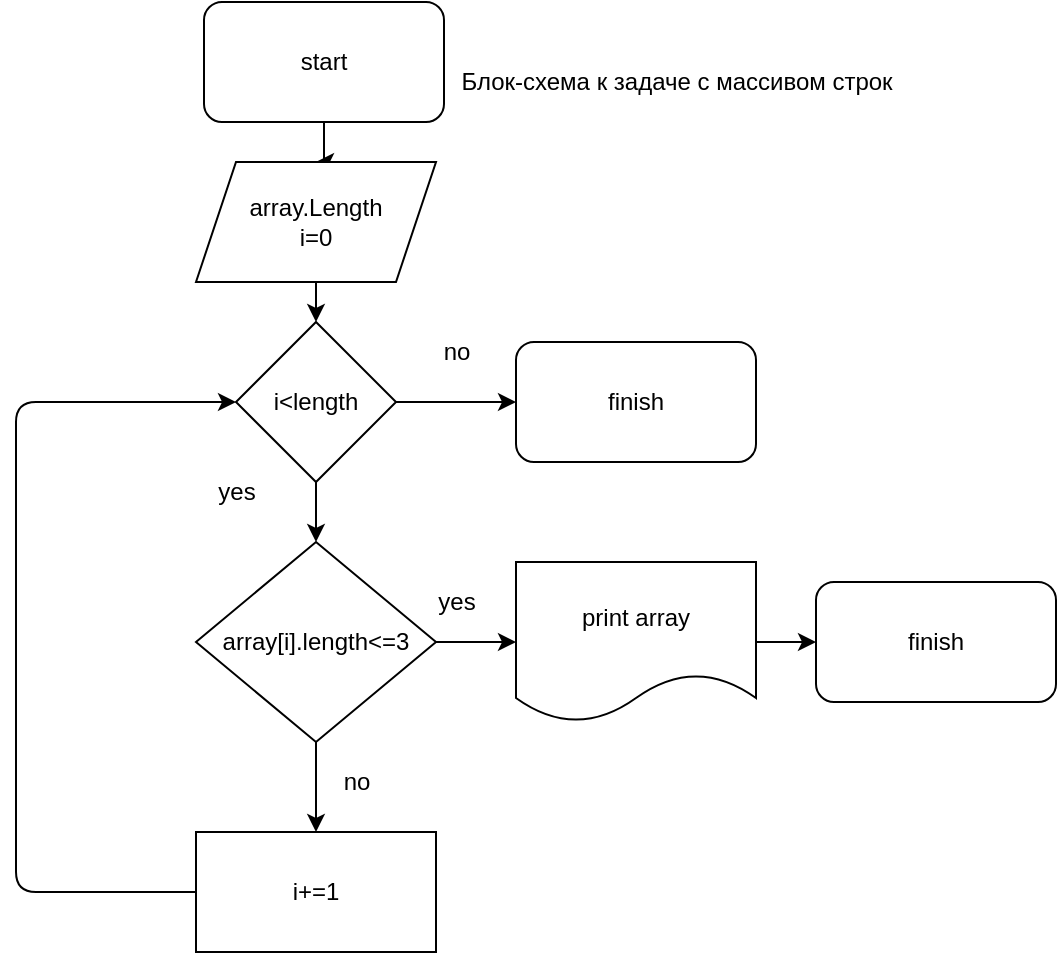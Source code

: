 <mxfile>
    <diagram id="dpBQg86fHHZBohRXaB-O" name="Страница 1">
        <mxGraphModel dx="662" dy="206" grid="1" gridSize="10" guides="1" tooltips="1" connect="1" arrows="1" fold="1" page="1" pageScale="1" pageWidth="827" pageHeight="1169" math="0" shadow="0">
            <root>
                <mxCell id="0"/>
                <mxCell id="1" parent="0"/>
                <mxCell id="pKOY49R4S5OE-T2zx41z-36" style="edgeStyle=orthogonalEdgeStyle;rounded=0;orthogonalLoop=1;jettySize=auto;html=1;entryX=0.5;entryY=0;entryDx=0;entryDy=0;" parent="1" source="pKOY49R4S5OE-T2zx41z-1" target="pKOY49R4S5OE-T2zx41z-2" edge="1">
                    <mxGeometry relative="1" as="geometry"/>
                </mxCell>
                <mxCell id="pKOY49R4S5OE-T2zx41z-1" value="start&lt;br&gt;" style="rounded=1;whiteSpace=wrap;html=1;" parent="1" vertex="1">
                    <mxGeometry x="354" y="20" width="120" height="60" as="geometry"/>
                </mxCell>
                <mxCell id="pKOY49R4S5OE-T2zx41z-37" style="edgeStyle=orthogonalEdgeStyle;rounded=0;orthogonalLoop=1;jettySize=auto;html=1;" parent="1" source="pKOY49R4S5OE-T2zx41z-2" edge="1">
                    <mxGeometry relative="1" as="geometry">
                        <mxPoint x="410" y="180" as="targetPoint"/>
                    </mxGeometry>
                </mxCell>
                <mxCell id="pKOY49R4S5OE-T2zx41z-2" value="array.Length&lt;br&gt;i=0" style="shape=parallelogram;perimeter=parallelogramPerimeter;whiteSpace=wrap;html=1;fixedSize=1;" parent="1" vertex="1">
                    <mxGeometry x="350" y="100" width="120" height="60" as="geometry"/>
                </mxCell>
                <mxCell id="pKOY49R4S5OE-T2zx41z-6" value="" style="edgeStyle=orthogonalEdgeStyle;rounded=0;orthogonalLoop=1;jettySize=auto;html=1;" parent="1" source="pKOY49R4S5OE-T2zx41z-4" edge="1">
                    <mxGeometry relative="1" as="geometry">
                        <mxPoint x="410" y="290" as="targetPoint"/>
                    </mxGeometry>
                </mxCell>
                <mxCell id="pKOY49R4S5OE-T2zx41z-8" value="" style="edgeStyle=orthogonalEdgeStyle;rounded=0;orthogonalLoop=1;jettySize=auto;html=1;" parent="1" source="pKOY49R4S5OE-T2zx41z-4" edge="1">
                    <mxGeometry relative="1" as="geometry">
                        <mxPoint x="510" y="220" as="targetPoint"/>
                    </mxGeometry>
                </mxCell>
                <mxCell id="pKOY49R4S5OE-T2zx41z-4" value="i&amp;lt;length" style="rhombus;whiteSpace=wrap;html=1;" parent="1" vertex="1">
                    <mxGeometry x="370" y="180" width="80" height="80" as="geometry"/>
                </mxCell>
                <mxCell id="pKOY49R4S5OE-T2zx41z-9" value="yes" style="text;html=1;align=center;verticalAlign=middle;resizable=0;points=[];autosize=1;strokeColor=none;fillColor=none;" parent="1" vertex="1">
                    <mxGeometry x="350" y="250" width="40" height="30" as="geometry"/>
                </mxCell>
                <mxCell id="pKOY49R4S5OE-T2zx41z-10" value="no" style="text;html=1;align=center;verticalAlign=middle;resizable=0;points=[];autosize=1;strokeColor=none;fillColor=none;" parent="1" vertex="1">
                    <mxGeometry x="460" y="180" width="40" height="30" as="geometry"/>
                </mxCell>
                <mxCell id="9" style="edgeStyle=none;html=1;entryX=0;entryY=0.5;entryDx=0;entryDy=0;" edge="1" parent="1" source="pKOY49R4S5OE-T2zx41z-13" target="pKOY49R4S5OE-T2zx41z-4">
                    <mxGeometry relative="1" as="geometry">
                        <Array as="points">
                            <mxPoint x="260" y="465"/>
                            <mxPoint x="260" y="320"/>
                            <mxPoint x="260" y="220"/>
                        </Array>
                    </mxGeometry>
                </mxCell>
                <mxCell id="pKOY49R4S5OE-T2zx41z-13" value="i+=1" style="whiteSpace=wrap;html=1;" parent="1" vertex="1">
                    <mxGeometry x="350" y="435" width="120" height="60" as="geometry"/>
                </mxCell>
                <mxCell id="FCE5vVN7W7WVsPwBVuvY-3" value="Блок-схема к задаче с массивом строк" style="text;html=1;align=center;verticalAlign=middle;resizable=0;points=[];autosize=1;strokeColor=none;fillColor=none;" parent="1" vertex="1">
                    <mxGeometry x="470" y="45" width="240" height="30" as="geometry"/>
                </mxCell>
                <mxCell id="4" value="" style="edgeStyle=none;html=1;" edge="1" parent="1" source="3" target="pKOY49R4S5OE-T2zx41z-13">
                    <mxGeometry relative="1" as="geometry"/>
                </mxCell>
                <mxCell id="6" value="" style="edgeStyle=none;html=1;" edge="1" parent="1" source="3" target="5">
                    <mxGeometry relative="1" as="geometry"/>
                </mxCell>
                <mxCell id="3" value="array[i].length&amp;lt;=3" style="rhombus;whiteSpace=wrap;html=1;" vertex="1" parent="1">
                    <mxGeometry x="350" y="290" width="120" height="100" as="geometry"/>
                </mxCell>
                <mxCell id="12" value="" style="edgeStyle=none;html=1;" edge="1" parent="1" source="5" target="11">
                    <mxGeometry relative="1" as="geometry"/>
                </mxCell>
                <mxCell id="5" value="print array" style="shape=document;whiteSpace=wrap;html=1;boundedLbl=1;" vertex="1" parent="1">
                    <mxGeometry x="510" y="300" width="120" height="80" as="geometry"/>
                </mxCell>
                <mxCell id="7" value="yes" style="text;html=1;align=center;verticalAlign=middle;resizable=0;points=[];autosize=1;strokeColor=none;fillColor=none;" vertex="1" parent="1">
                    <mxGeometry x="460" y="305" width="40" height="30" as="geometry"/>
                </mxCell>
                <mxCell id="8" value="no" style="text;html=1;align=center;verticalAlign=middle;resizable=0;points=[];autosize=1;strokeColor=none;fillColor=none;" vertex="1" parent="1">
                    <mxGeometry x="410" y="395" width="40" height="30" as="geometry"/>
                </mxCell>
                <mxCell id="10" value="finish" style="rounded=1;whiteSpace=wrap;html=1;" vertex="1" parent="1">
                    <mxGeometry x="510" y="190" width="120" height="60" as="geometry"/>
                </mxCell>
                <mxCell id="11" value="finish" style="rounded=1;whiteSpace=wrap;html=1;" vertex="1" parent="1">
                    <mxGeometry x="660" y="310" width="120" height="60" as="geometry"/>
                </mxCell>
            </root>
        </mxGraphModel>
    </diagram>
</mxfile>